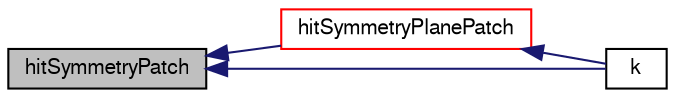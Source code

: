 digraph "hitSymmetryPatch"
{
  bgcolor="transparent";
  edge [fontname="FreeSans",fontsize="10",labelfontname="FreeSans",labelfontsize="10"];
  node [fontname="FreeSans",fontsize="10",shape=record];
  rankdir="LR";
  Node224 [label="hitSymmetryPatch",height=0.2,width=0.4,color="black", fillcolor="grey75", style="filled", fontcolor="black"];
  Node224 -> Node225 [dir="back",color="midnightblue",fontsize="10",style="solid",fontname="FreeSans"];
  Node225 [label="hitSymmetryPlanePatch",height=0.2,width=0.4,color="red",URL="$a24698.html#a1662f39340584699bf43b05eac1dbe55",tooltip="Overridable function to handle the particle hitting a. "];
  Node225 -> Node231 [dir="back",color="midnightblue",fontsize="10",style="solid",fontname="FreeSans"];
  Node231 [label="k",height=0.2,width=0.4,color="black",URL="$a24698.html#ae8d32e946c0ca8f79aec3e62fad29dd7",tooltip="transported label "];
  Node224 -> Node231 [dir="back",color="midnightblue",fontsize="10",style="solid",fontname="FreeSans"];
}
